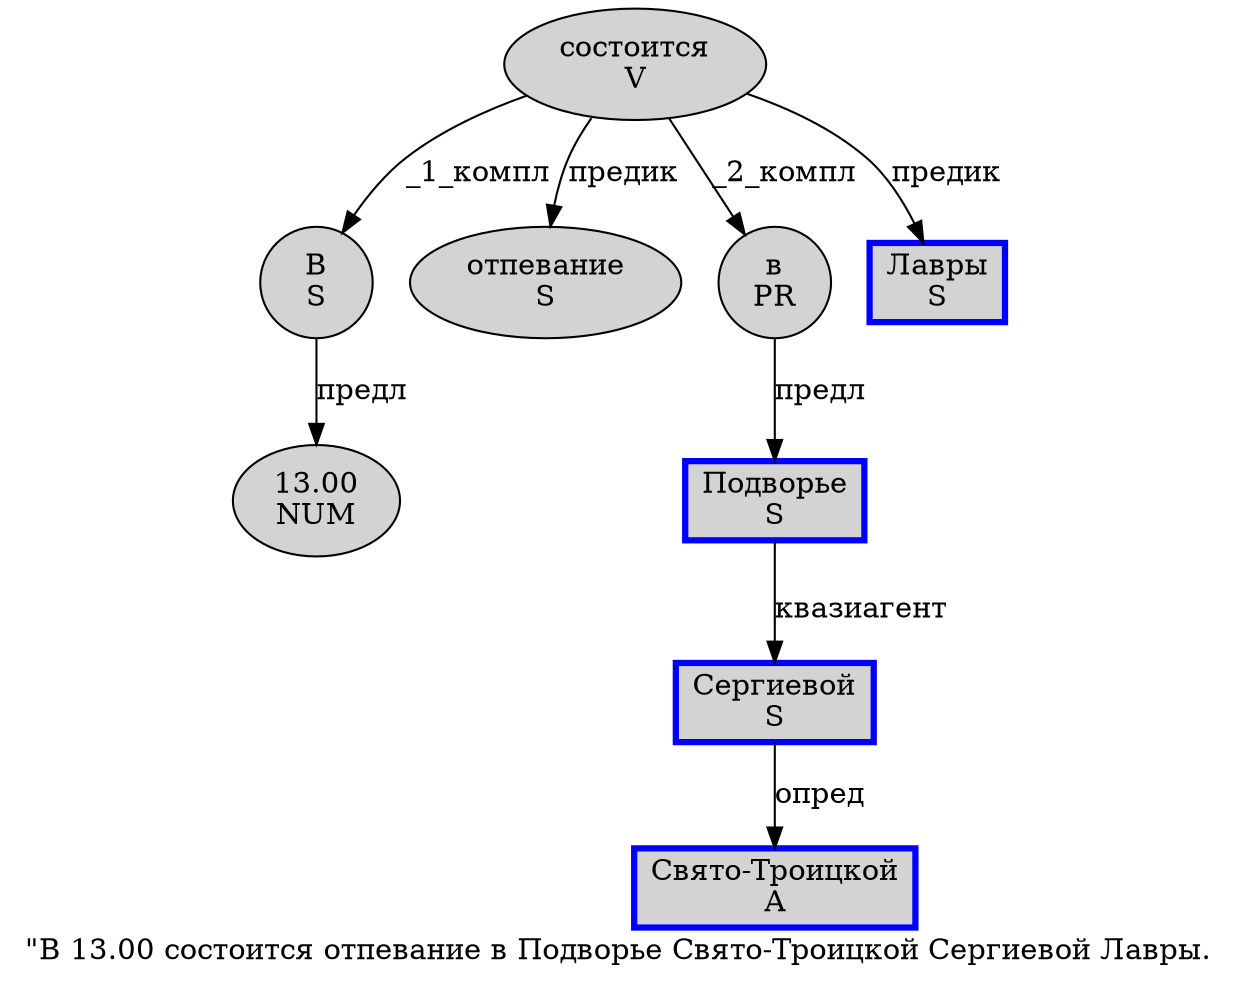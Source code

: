 digraph SENTENCE_435 {
	graph [label="\"В 13.00 состоится отпевание в Подворье Свято-Троицкой Сергиевой Лавры."]
	node [style=filled]
		1 [label="В
S" color="" fillcolor=lightgray penwidth=1 shape=ellipse]
		2 [label="13.00
NUM" color="" fillcolor=lightgray penwidth=1 shape=ellipse]
		3 [label="состоится
V" color="" fillcolor=lightgray penwidth=1 shape=ellipse]
		4 [label="отпевание
S" color="" fillcolor=lightgray penwidth=1 shape=ellipse]
		5 [label="в
PR" color="" fillcolor=lightgray penwidth=1 shape=ellipse]
		6 [label="Подворье
S" color=blue fillcolor=lightgray penwidth=3 shape=box]
		7 [label="Свято-Троицкой
A" color=blue fillcolor=lightgray penwidth=3 shape=box]
		8 [label="Сергиевой
S" color=blue fillcolor=lightgray penwidth=3 shape=box]
		9 [label="Лавры
S" color=blue fillcolor=lightgray penwidth=3 shape=box]
			8 -> 7 [label="опред"]
			1 -> 2 [label="предл"]
			6 -> 8 [label="квазиагент"]
			5 -> 6 [label="предл"]
			3 -> 1 [label="_1_компл"]
			3 -> 4 [label="предик"]
			3 -> 5 [label="_2_компл"]
			3 -> 9 [label="предик"]
}